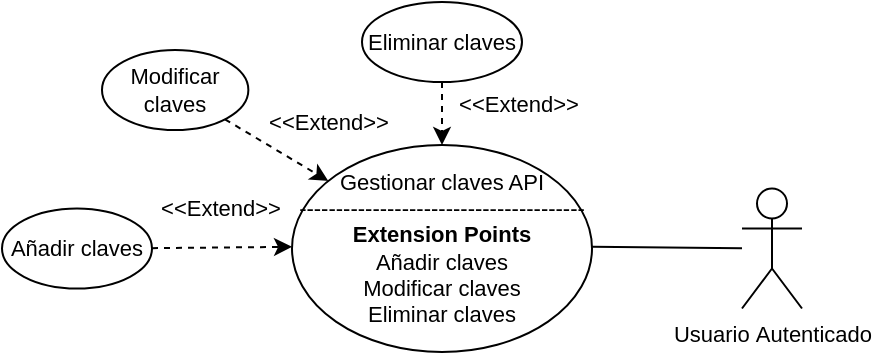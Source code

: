 <mxfile version="27.1.4">
  <diagram id="R2lEEEUBdFMjLlhIrx00" name="Page-1">
    <mxGraphModel dx="903" dy="3237" grid="1" gridSize="10" guides="1" tooltips="1" connect="1" arrows="1" fold="1" page="1" pageScale="1" pageWidth="500" pageHeight="250" math="0" shadow="0" extFonts="Permanent Marker^https://fonts.googleapis.com/css?family=Permanent+Marker">
      <root>
        <mxCell id="0" />
        <mxCell id="1" parent="0" />
        <mxCell id="126" style="edgeStyle=none;html=1;endArrow=none;endFill=0;fontSize=11;fontColor=#000000;" parent="1" source="112" target="161" edge="1">
          <mxGeometry relative="1" as="geometry">
            <mxPoint x="305" y="-2560.52" as="targetPoint" />
          </mxGeometry>
        </mxCell>
        <mxCell id="112" value="&lt;font&gt;Usuario&lt;span style=&quot;background-color: transparent;&quot;&gt;&amp;nbsp;Autenticado&lt;/span&gt;&lt;/font&gt;" style="shape=umlActor;verticalLabelPosition=bottom;verticalAlign=top;html=1;outlineConnect=0;fontSize=11;fontColor=#000000;" parent="1" vertex="1">
          <mxGeometry x="420.0" y="-2618.76" width="30" height="60" as="geometry" />
        </mxCell>
        <mxCell id="161" value="Gestionar claves API&lt;div&gt;---------------------------------------&lt;/div&gt;&lt;div&gt;&lt;b&gt;Extension Points&lt;/b&gt;&lt;/div&gt;&lt;div&gt;Añadir claves&lt;/div&gt;&lt;div&gt;Modificar claves&lt;/div&gt;&lt;div&gt;Eliminar claves&lt;/div&gt;" style="ellipse;whiteSpace=wrap;html=1;fontSize=11;fontColor=#000000;" parent="1" vertex="1">
          <mxGeometry x="195" y="-2640.52" width="150" height="103.52" as="geometry" />
        </mxCell>
        <mxCell id="162" value="&lt;span style=&quot;&quot;&gt;Añadir claves&lt;/span&gt;" style="ellipse;whiteSpace=wrap;html=1;fontSize=11;fontColor=#000000;" parent="1" vertex="1">
          <mxGeometry x="50" y="-2608.76" width="75" height="40" as="geometry" />
        </mxCell>
        <mxCell id="163" value="" style="endArrow=classic;html=1;dashed=1;fontSize=11;fontColor=#000000;" parent="1" source="162" target="161" edge="1">
          <mxGeometry width="50" height="50" relative="1" as="geometry">
            <mxPoint x="478.971" y="-2876.053" as="sourcePoint" />
            <mxPoint x="173.82" y="-2674.52" as="targetPoint" />
          </mxGeometry>
        </mxCell>
        <mxCell id="164" value="&amp;lt;&amp;lt;Extend&amp;gt;&amp;gt;" style="edgeLabel;html=1;align=center;verticalAlign=middle;resizable=0;points=[];fontSize=11;fontColor=#000000;" parent="163" vertex="1" connectable="0">
          <mxGeometry x="-0.129" y="1" relative="1" as="geometry">
            <mxPoint x="3" y="-19" as="offset" />
          </mxGeometry>
        </mxCell>
        <mxCell id="165" value="&lt;span style=&quot;&quot;&gt;Modificar claves&lt;/span&gt;" style="ellipse;whiteSpace=wrap;html=1;fontSize=11;fontColor=#000000;" parent="1" vertex="1">
          <mxGeometry x="100" y="-2688" width="73.18" height="40" as="geometry" />
        </mxCell>
        <mxCell id="166" value="" style="endArrow=classic;html=1;dashed=1;fontSize=11;fontColor=#000000;" parent="1" source="165" target="161" edge="1">
          <mxGeometry width="50" height="50" relative="1" as="geometry">
            <mxPoint x="478.971" y="-2974.703" as="sourcePoint" />
            <mxPoint x="195.182" y="-2647.003" as="targetPoint" />
          </mxGeometry>
        </mxCell>
        <mxCell id="167" value="&amp;lt;&amp;lt;Extend&amp;gt;&amp;gt;" style="edgeLabel;html=1;align=center;verticalAlign=middle;resizable=0;points=[];fontSize=11;fontColor=#000000;" parent="166" vertex="1" connectable="0">
          <mxGeometry x="-0.129" y="1" relative="1" as="geometry">
            <mxPoint x="28" y="-11" as="offset" />
          </mxGeometry>
        </mxCell>
        <mxCell id="168" value="&lt;span style=&quot;&quot;&gt;Eliminar claves&lt;/span&gt;" style="ellipse;whiteSpace=wrap;html=1;fontSize=11;fontColor=#000000;" parent="1" vertex="1">
          <mxGeometry x="230" y="-2712" width="80" height="40" as="geometry" />
        </mxCell>
        <mxCell id="169" value="" style="endArrow=classic;html=1;dashed=1;fontSize=11;fontColor=#000000;" parent="1" source="168" target="161" edge="1">
          <mxGeometry width="50" height="50" relative="1" as="geometry">
            <mxPoint x="522.151" y="-3084.703" as="sourcePoint" />
            <mxPoint x="215.006" y="-2670.624" as="targetPoint" />
          </mxGeometry>
        </mxCell>
        <mxCell id="170" value="&amp;lt;&amp;lt;Extend&amp;gt;&amp;gt;" style="edgeLabel;html=1;align=center;verticalAlign=middle;resizable=0;points=[];fontSize=11;fontColor=#000000;" parent="169" vertex="1" connectable="0">
          <mxGeometry x="-0.129" y="1" relative="1" as="geometry">
            <mxPoint x="37" y="-3" as="offset" />
          </mxGeometry>
        </mxCell>
      </root>
    </mxGraphModel>
  </diagram>
</mxfile>

